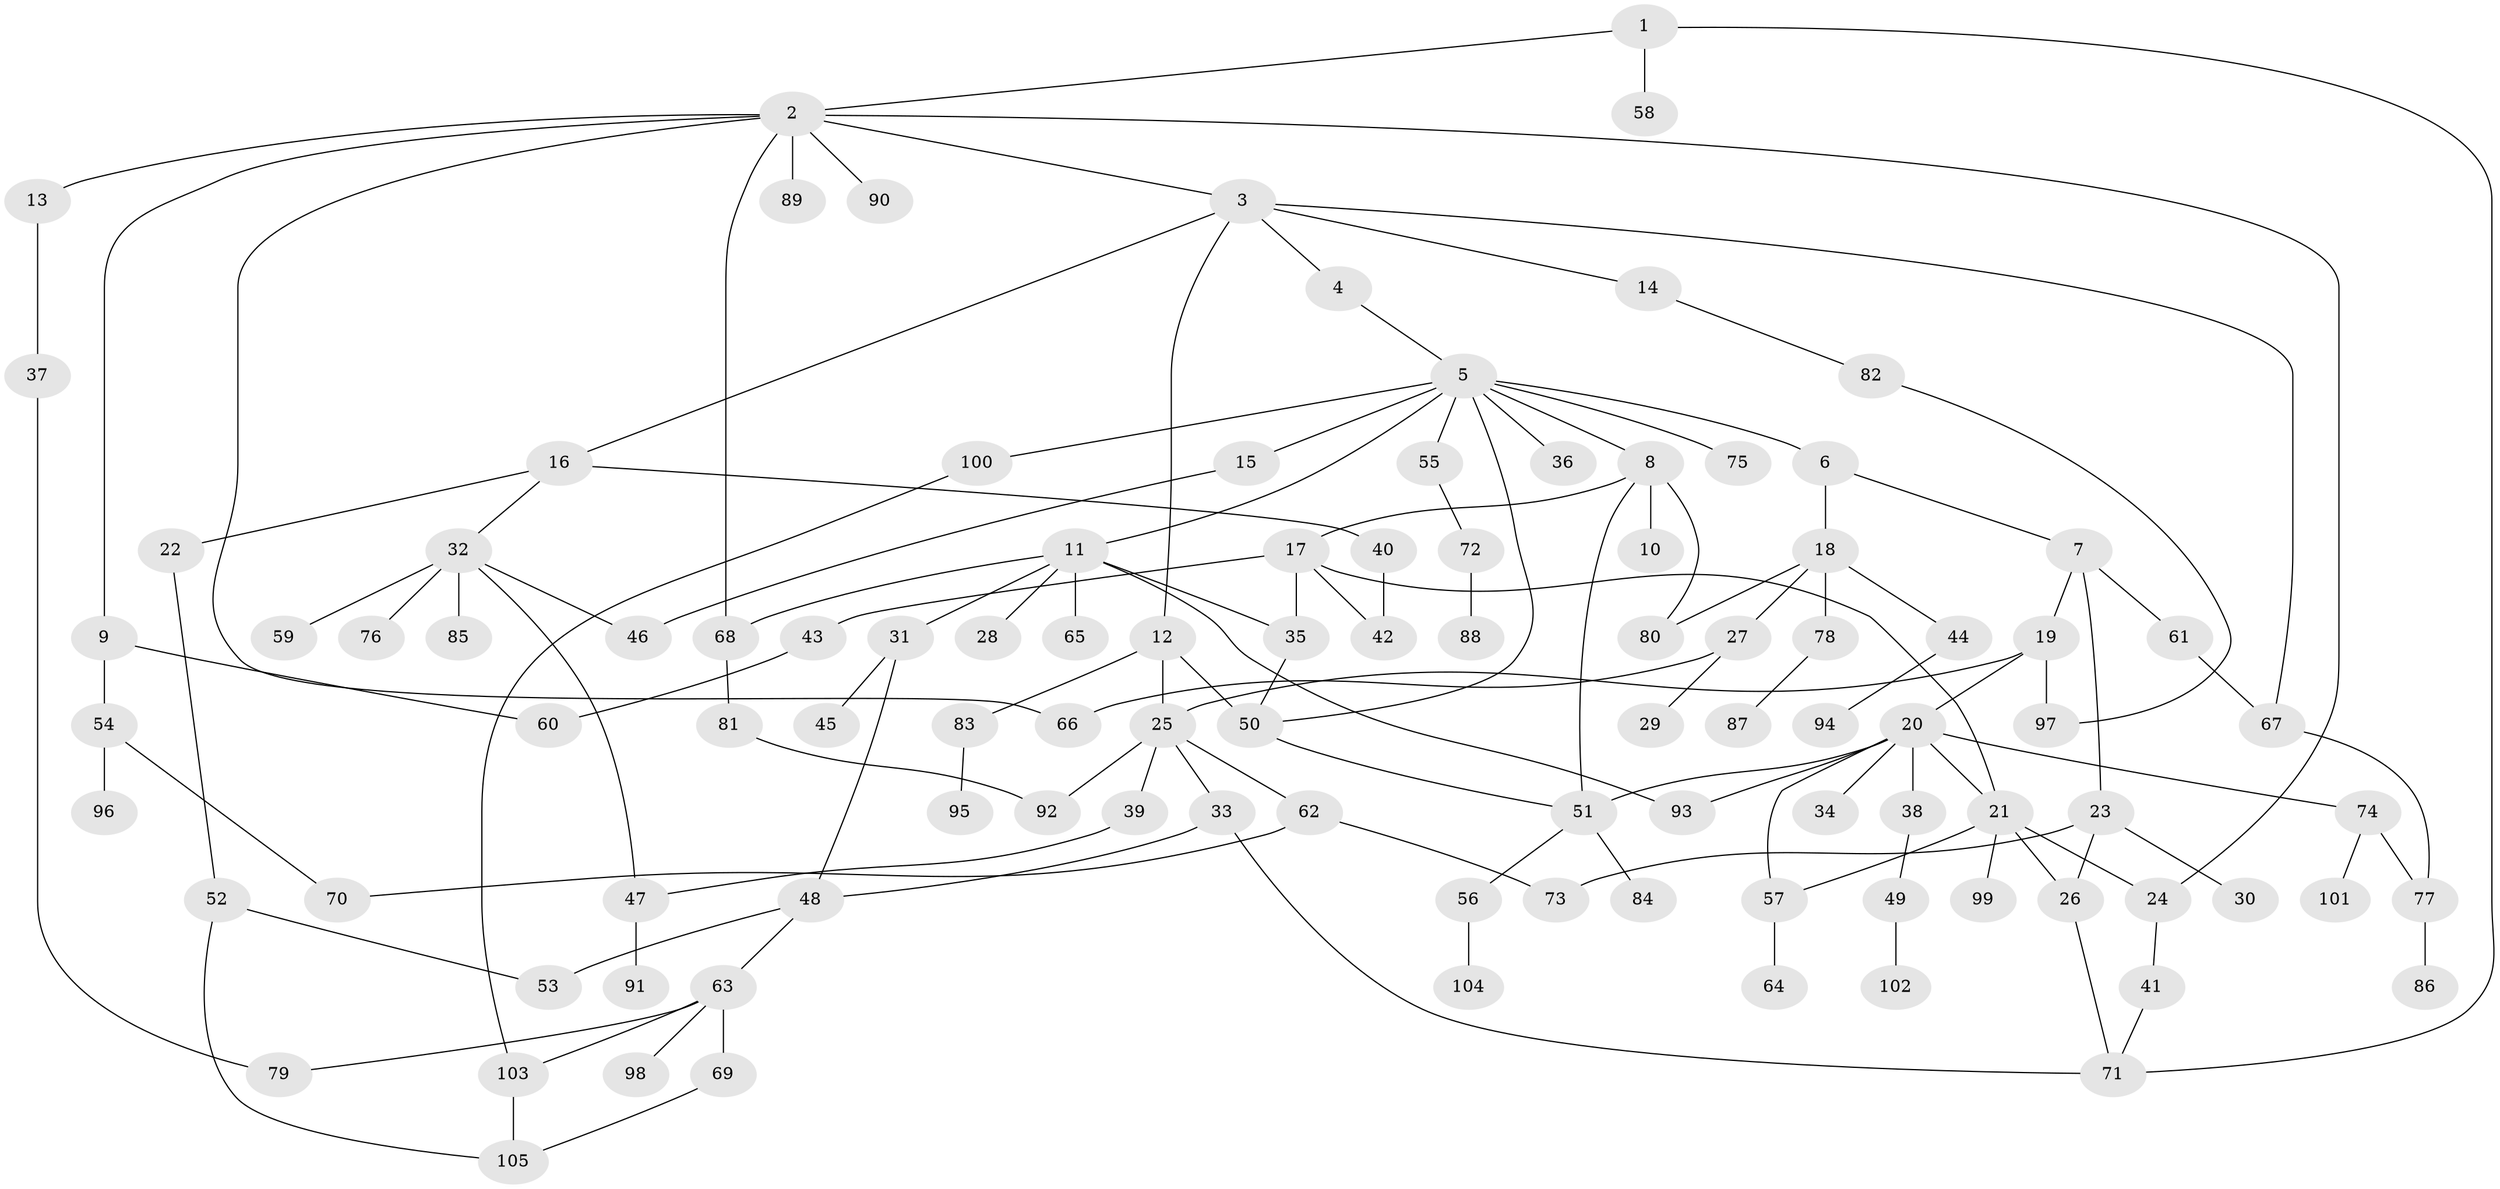 // Generated by graph-tools (version 1.1) at 2025/25/03/09/25 03:25:26]
// undirected, 105 vertices, 137 edges
graph export_dot {
graph [start="1"]
  node [color=gray90,style=filled];
  1;
  2;
  3;
  4;
  5;
  6;
  7;
  8;
  9;
  10;
  11;
  12;
  13;
  14;
  15;
  16;
  17;
  18;
  19;
  20;
  21;
  22;
  23;
  24;
  25;
  26;
  27;
  28;
  29;
  30;
  31;
  32;
  33;
  34;
  35;
  36;
  37;
  38;
  39;
  40;
  41;
  42;
  43;
  44;
  45;
  46;
  47;
  48;
  49;
  50;
  51;
  52;
  53;
  54;
  55;
  56;
  57;
  58;
  59;
  60;
  61;
  62;
  63;
  64;
  65;
  66;
  67;
  68;
  69;
  70;
  71;
  72;
  73;
  74;
  75;
  76;
  77;
  78;
  79;
  80;
  81;
  82;
  83;
  84;
  85;
  86;
  87;
  88;
  89;
  90;
  91;
  92;
  93;
  94;
  95;
  96;
  97;
  98;
  99;
  100;
  101;
  102;
  103;
  104;
  105;
  1 -- 2;
  1 -- 58;
  1 -- 71;
  2 -- 3;
  2 -- 9;
  2 -- 13;
  2 -- 66;
  2 -- 89;
  2 -- 90;
  2 -- 68;
  2 -- 24;
  3 -- 4;
  3 -- 12;
  3 -- 14;
  3 -- 16;
  3 -- 67;
  4 -- 5;
  5 -- 6;
  5 -- 8;
  5 -- 11;
  5 -- 15;
  5 -- 36;
  5 -- 55;
  5 -- 75;
  5 -- 100;
  5 -- 50;
  6 -- 7;
  6 -- 18;
  7 -- 19;
  7 -- 23;
  7 -- 61;
  8 -- 10;
  8 -- 17;
  8 -- 80;
  8 -- 51;
  9 -- 54;
  9 -- 60;
  11 -- 28;
  11 -- 31;
  11 -- 35;
  11 -- 65;
  11 -- 68;
  11 -- 93;
  12 -- 25;
  12 -- 50;
  12 -- 83;
  13 -- 37;
  14 -- 82;
  15 -- 46;
  16 -- 22;
  16 -- 32;
  16 -- 40;
  17 -- 21;
  17 -- 43;
  17 -- 42;
  17 -- 35;
  18 -- 27;
  18 -- 44;
  18 -- 78;
  18 -- 80;
  19 -- 20;
  19 -- 97;
  19 -- 25;
  20 -- 34;
  20 -- 38;
  20 -- 51;
  20 -- 74;
  20 -- 93;
  20 -- 57;
  20 -- 21;
  21 -- 24;
  21 -- 26;
  21 -- 57;
  21 -- 99;
  22 -- 52;
  23 -- 30;
  23 -- 73;
  23 -- 26;
  24 -- 41;
  25 -- 33;
  25 -- 39;
  25 -- 62;
  25 -- 92;
  26 -- 71;
  27 -- 29;
  27 -- 66;
  31 -- 45;
  31 -- 48;
  32 -- 47;
  32 -- 59;
  32 -- 76;
  32 -- 85;
  32 -- 46;
  33 -- 48;
  33 -- 71;
  35 -- 50;
  37 -- 79;
  38 -- 49;
  39 -- 47;
  40 -- 42;
  41 -- 71;
  43 -- 60;
  44 -- 94;
  47 -- 91;
  48 -- 53;
  48 -- 63;
  49 -- 102;
  50 -- 51;
  51 -- 56;
  51 -- 84;
  52 -- 53;
  52 -- 105;
  54 -- 70;
  54 -- 96;
  55 -- 72;
  56 -- 104;
  57 -- 64;
  61 -- 67;
  62 -- 73;
  62 -- 70;
  63 -- 69;
  63 -- 79;
  63 -- 98;
  63 -- 103;
  67 -- 77;
  68 -- 81;
  69 -- 105;
  72 -- 88;
  74 -- 77;
  74 -- 101;
  77 -- 86;
  78 -- 87;
  81 -- 92;
  82 -- 97;
  83 -- 95;
  100 -- 103;
  103 -- 105;
}
